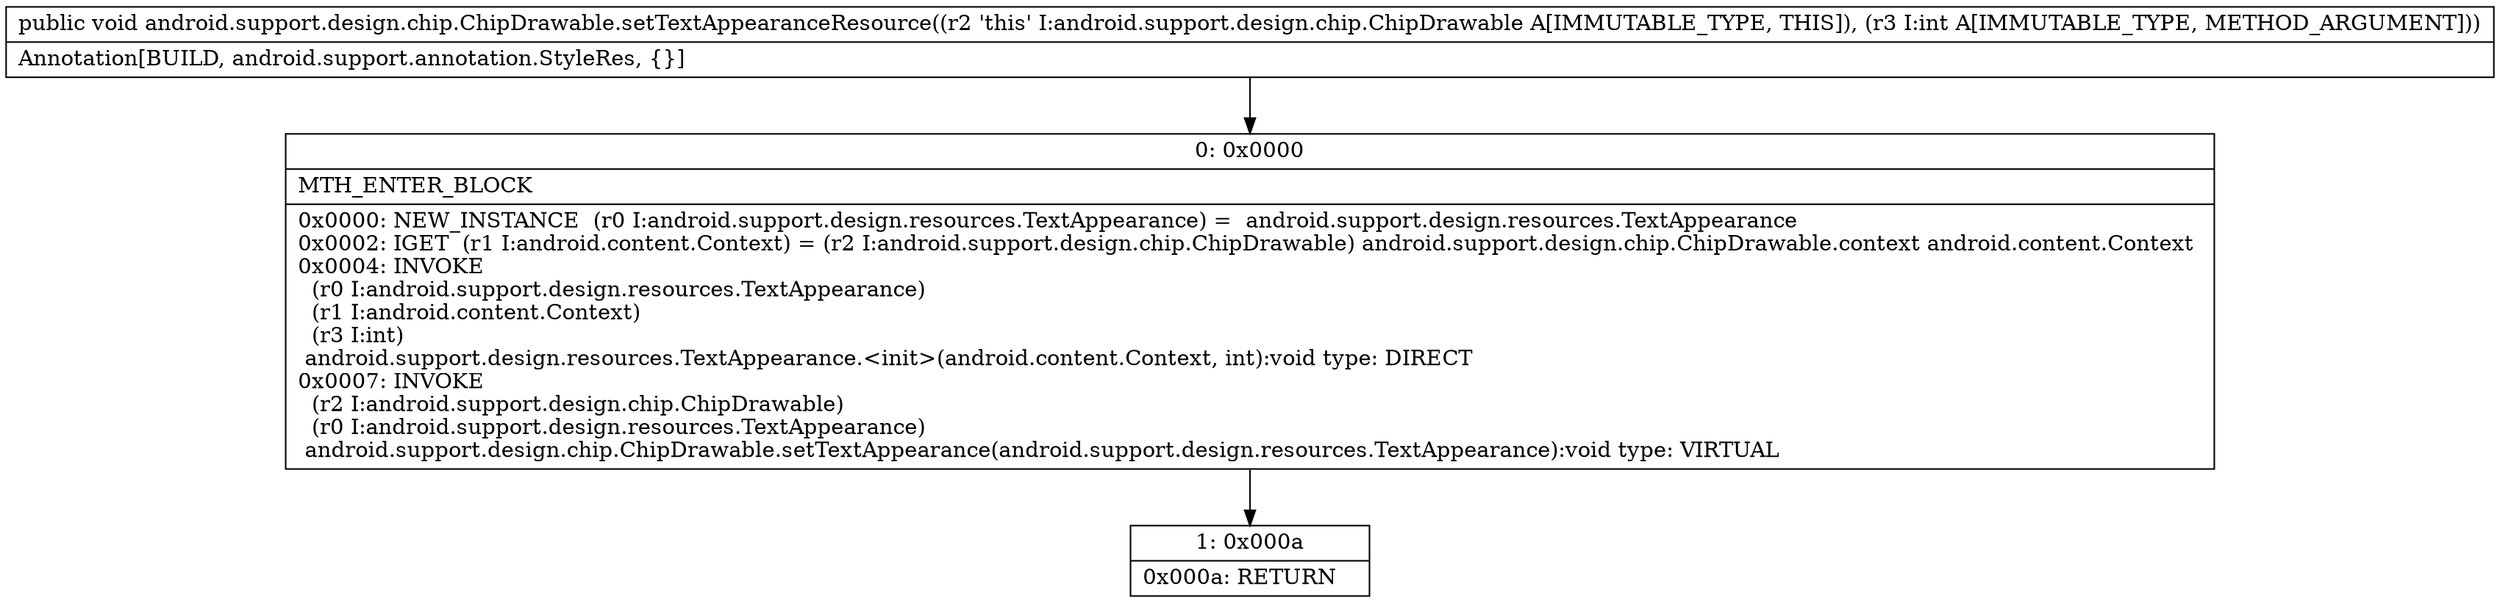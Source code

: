 digraph "CFG forandroid.support.design.chip.ChipDrawable.setTextAppearanceResource(I)V" {
Node_0 [shape=record,label="{0\:\ 0x0000|MTH_ENTER_BLOCK\l|0x0000: NEW_INSTANCE  (r0 I:android.support.design.resources.TextAppearance) =  android.support.design.resources.TextAppearance \l0x0002: IGET  (r1 I:android.content.Context) = (r2 I:android.support.design.chip.ChipDrawable) android.support.design.chip.ChipDrawable.context android.content.Context \l0x0004: INVOKE  \l  (r0 I:android.support.design.resources.TextAppearance)\l  (r1 I:android.content.Context)\l  (r3 I:int)\l android.support.design.resources.TextAppearance.\<init\>(android.content.Context, int):void type: DIRECT \l0x0007: INVOKE  \l  (r2 I:android.support.design.chip.ChipDrawable)\l  (r0 I:android.support.design.resources.TextAppearance)\l android.support.design.chip.ChipDrawable.setTextAppearance(android.support.design.resources.TextAppearance):void type: VIRTUAL \l}"];
Node_1 [shape=record,label="{1\:\ 0x000a|0x000a: RETURN   \l}"];
MethodNode[shape=record,label="{public void android.support.design.chip.ChipDrawable.setTextAppearanceResource((r2 'this' I:android.support.design.chip.ChipDrawable A[IMMUTABLE_TYPE, THIS]), (r3 I:int A[IMMUTABLE_TYPE, METHOD_ARGUMENT]))  | Annotation[BUILD, android.support.annotation.StyleRes, \{\}]\l}"];
MethodNode -> Node_0;
Node_0 -> Node_1;
}

